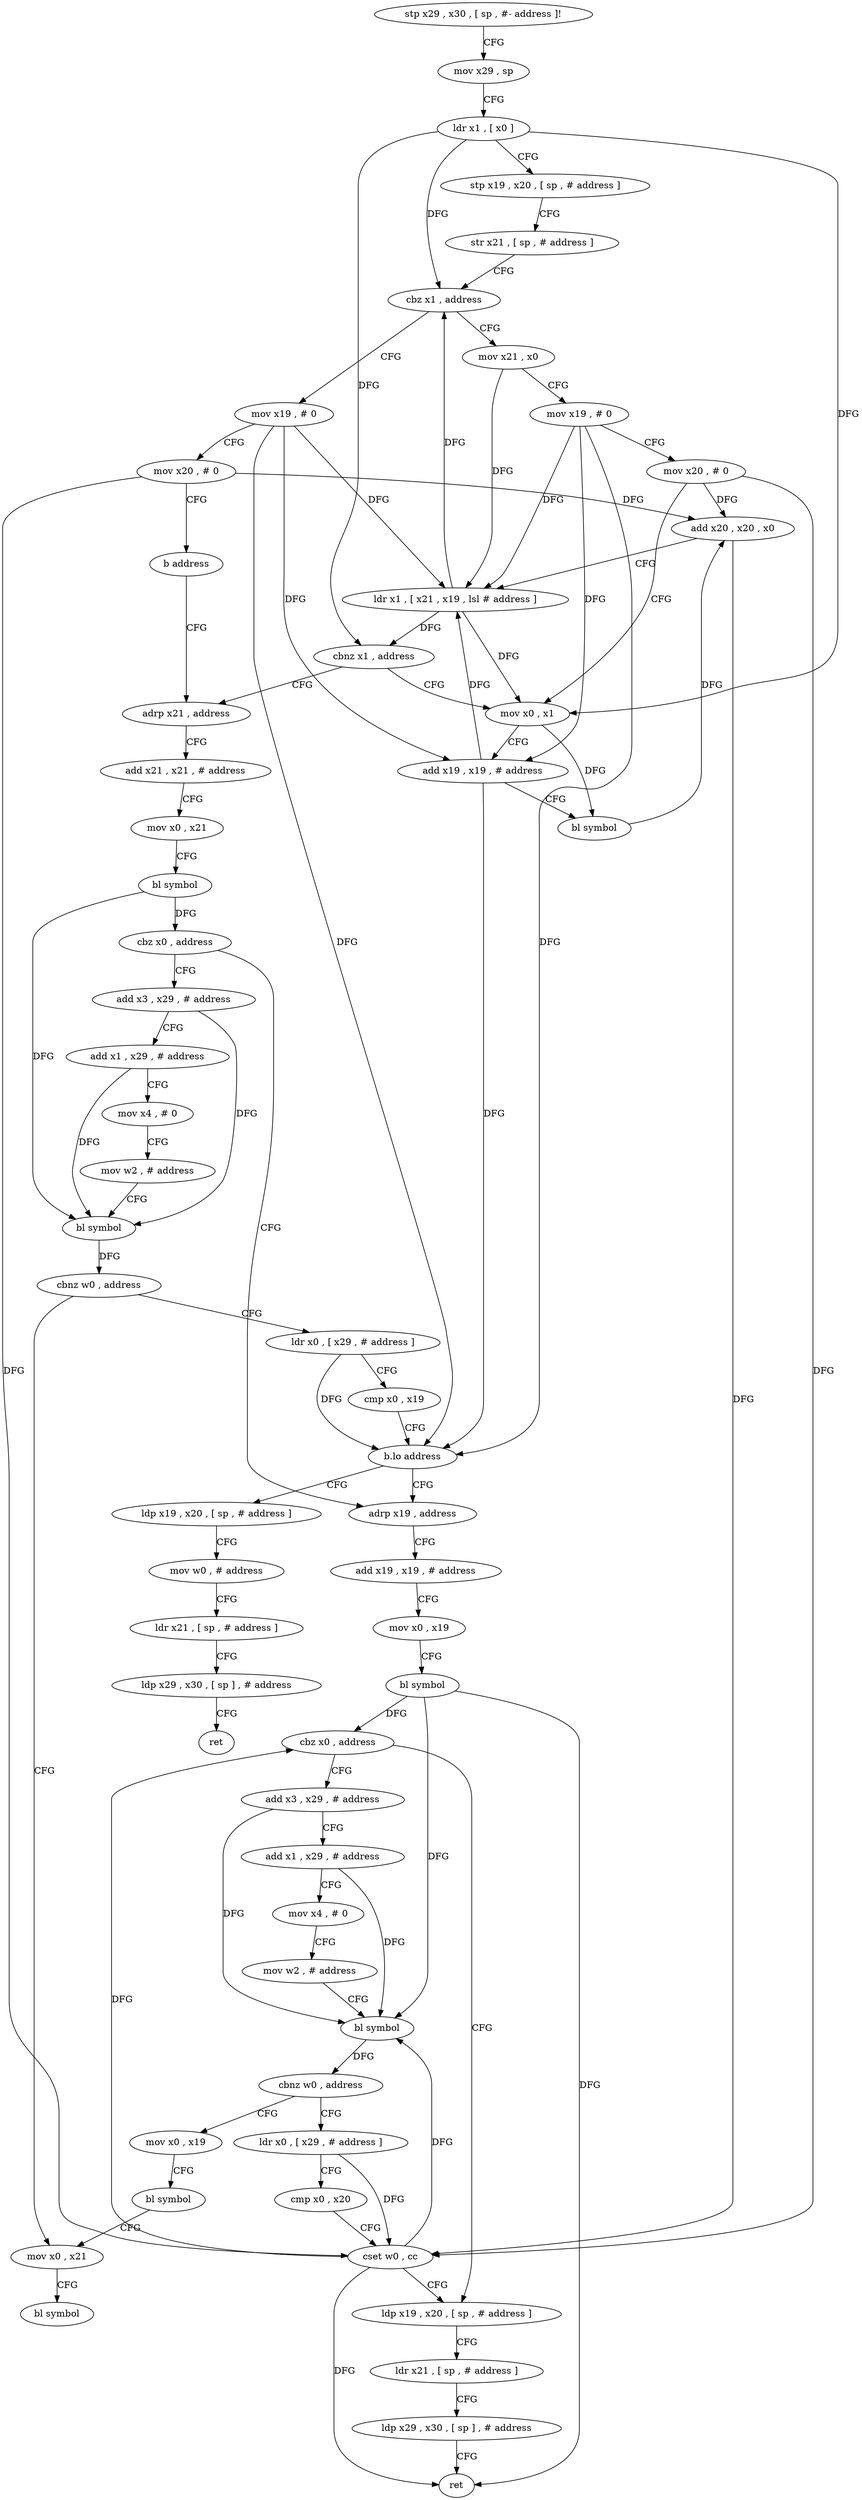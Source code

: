 digraph "func" {
"4216512" [label = "stp x29 , x30 , [ sp , #- address ]!" ]
"4216516" [label = "mov x29 , sp" ]
"4216520" [label = "ldr x1 , [ x0 ]" ]
"4216524" [label = "stp x19 , x20 , [ sp , # address ]" ]
"4216528" [label = "str x21 , [ sp , # address ]" ]
"4216532" [label = "cbz x1 , address" ]
"4216724" [label = "mov x19 , # 0" ]
"4216536" [label = "mov x21 , x0" ]
"4216728" [label = "mov x20 , # 0" ]
"4216732" [label = "b address" ]
"4216572" [label = "adrp x21 , address" ]
"4216540" [label = "mov x19 , # 0" ]
"4216544" [label = "mov x20 , # 0" ]
"4216548" [label = "mov x0 , x1" ]
"4216576" [label = "add x21 , x21 , # address" ]
"4216580" [label = "mov x0 , x21" ]
"4216584" [label = "bl symbol" ]
"4216588" [label = "cbz x0 , address" ]
"4216628" [label = "adrp x19 , address" ]
"4216592" [label = "add x3 , x29 , # address" ]
"4216552" [label = "add x19 , x19 , # address" ]
"4216556" [label = "bl symbol" ]
"4216560" [label = "add x20 , x20 , x0" ]
"4216564" [label = "ldr x1 , [ x21 , x19 , lsl # address ]" ]
"4216568" [label = "cbnz x1 , address" ]
"4216632" [label = "add x19 , x19 , # address" ]
"4216636" [label = "mov x0 , x19" ]
"4216640" [label = "bl symbol" ]
"4216644" [label = "cbz x0 , address" ]
"4216684" [label = "ldp x19 , x20 , [ sp , # address ]" ]
"4216648" [label = "add x3 , x29 , # address" ]
"4216596" [label = "add x1 , x29 , # address" ]
"4216600" [label = "mov x4 , # 0" ]
"4216604" [label = "mov w2 , # address" ]
"4216608" [label = "bl symbol" ]
"4216612" [label = "cbnz w0 , address" ]
"4216744" [label = "mov x0 , x21" ]
"4216616" [label = "ldr x0 , [ x29 , # address ]" ]
"4216688" [label = "ldr x21 , [ sp , # address ]" ]
"4216692" [label = "ldp x29 , x30 , [ sp ] , # address" ]
"4216696" [label = "ret" ]
"4216652" [label = "add x1 , x29 , # address" ]
"4216656" [label = "mov x4 , # 0" ]
"4216660" [label = "mov w2 , # address" ]
"4216664" [label = "bl symbol" ]
"4216668" [label = "cbnz w0 , address" ]
"4216736" [label = "mov x0 , x19" ]
"4216672" [label = "ldr x0 , [ x29 , # address ]" ]
"4216748" [label = "bl symbol" ]
"4216620" [label = "cmp x0 , x19" ]
"4216624" [label = "b.lo address" ]
"4216704" [label = "ldp x19 , x20 , [ sp , # address ]" ]
"4216740" [label = "bl symbol" ]
"4216676" [label = "cmp x0 , x20" ]
"4216680" [label = "cset w0 , cc" ]
"4216708" [label = "mov w0 , # address" ]
"4216712" [label = "ldr x21 , [ sp , # address ]" ]
"4216716" [label = "ldp x29 , x30 , [ sp ] , # address" ]
"4216720" [label = "ret" ]
"4216512" -> "4216516" [ label = "CFG" ]
"4216516" -> "4216520" [ label = "CFG" ]
"4216520" -> "4216524" [ label = "CFG" ]
"4216520" -> "4216532" [ label = "DFG" ]
"4216520" -> "4216548" [ label = "DFG" ]
"4216520" -> "4216568" [ label = "DFG" ]
"4216524" -> "4216528" [ label = "CFG" ]
"4216528" -> "4216532" [ label = "CFG" ]
"4216532" -> "4216724" [ label = "CFG" ]
"4216532" -> "4216536" [ label = "CFG" ]
"4216724" -> "4216728" [ label = "CFG" ]
"4216724" -> "4216552" [ label = "DFG" ]
"4216724" -> "4216564" [ label = "DFG" ]
"4216724" -> "4216624" [ label = "DFG" ]
"4216536" -> "4216540" [ label = "CFG" ]
"4216536" -> "4216564" [ label = "DFG" ]
"4216728" -> "4216732" [ label = "CFG" ]
"4216728" -> "4216560" [ label = "DFG" ]
"4216728" -> "4216680" [ label = "DFG" ]
"4216732" -> "4216572" [ label = "CFG" ]
"4216572" -> "4216576" [ label = "CFG" ]
"4216540" -> "4216544" [ label = "CFG" ]
"4216540" -> "4216552" [ label = "DFG" ]
"4216540" -> "4216564" [ label = "DFG" ]
"4216540" -> "4216624" [ label = "DFG" ]
"4216544" -> "4216548" [ label = "CFG" ]
"4216544" -> "4216560" [ label = "DFG" ]
"4216544" -> "4216680" [ label = "DFG" ]
"4216548" -> "4216552" [ label = "CFG" ]
"4216548" -> "4216556" [ label = "DFG" ]
"4216576" -> "4216580" [ label = "CFG" ]
"4216580" -> "4216584" [ label = "CFG" ]
"4216584" -> "4216588" [ label = "DFG" ]
"4216584" -> "4216608" [ label = "DFG" ]
"4216588" -> "4216628" [ label = "CFG" ]
"4216588" -> "4216592" [ label = "CFG" ]
"4216628" -> "4216632" [ label = "CFG" ]
"4216592" -> "4216596" [ label = "CFG" ]
"4216592" -> "4216608" [ label = "DFG" ]
"4216552" -> "4216556" [ label = "CFG" ]
"4216552" -> "4216564" [ label = "DFG" ]
"4216552" -> "4216624" [ label = "DFG" ]
"4216556" -> "4216560" [ label = "DFG" ]
"4216560" -> "4216564" [ label = "CFG" ]
"4216560" -> "4216680" [ label = "DFG" ]
"4216564" -> "4216568" [ label = "DFG" ]
"4216564" -> "4216532" [ label = "DFG" ]
"4216564" -> "4216548" [ label = "DFG" ]
"4216568" -> "4216548" [ label = "CFG" ]
"4216568" -> "4216572" [ label = "CFG" ]
"4216632" -> "4216636" [ label = "CFG" ]
"4216636" -> "4216640" [ label = "CFG" ]
"4216640" -> "4216644" [ label = "DFG" ]
"4216640" -> "4216696" [ label = "DFG" ]
"4216640" -> "4216664" [ label = "DFG" ]
"4216644" -> "4216684" [ label = "CFG" ]
"4216644" -> "4216648" [ label = "CFG" ]
"4216684" -> "4216688" [ label = "CFG" ]
"4216648" -> "4216652" [ label = "CFG" ]
"4216648" -> "4216664" [ label = "DFG" ]
"4216596" -> "4216600" [ label = "CFG" ]
"4216596" -> "4216608" [ label = "DFG" ]
"4216600" -> "4216604" [ label = "CFG" ]
"4216604" -> "4216608" [ label = "CFG" ]
"4216608" -> "4216612" [ label = "DFG" ]
"4216612" -> "4216744" [ label = "CFG" ]
"4216612" -> "4216616" [ label = "CFG" ]
"4216744" -> "4216748" [ label = "CFG" ]
"4216616" -> "4216620" [ label = "CFG" ]
"4216616" -> "4216624" [ label = "DFG" ]
"4216688" -> "4216692" [ label = "CFG" ]
"4216692" -> "4216696" [ label = "CFG" ]
"4216652" -> "4216656" [ label = "CFG" ]
"4216652" -> "4216664" [ label = "DFG" ]
"4216656" -> "4216660" [ label = "CFG" ]
"4216660" -> "4216664" [ label = "CFG" ]
"4216664" -> "4216668" [ label = "DFG" ]
"4216668" -> "4216736" [ label = "CFG" ]
"4216668" -> "4216672" [ label = "CFG" ]
"4216736" -> "4216740" [ label = "CFG" ]
"4216672" -> "4216676" [ label = "CFG" ]
"4216672" -> "4216680" [ label = "DFG" ]
"4216620" -> "4216624" [ label = "CFG" ]
"4216624" -> "4216704" [ label = "CFG" ]
"4216624" -> "4216628" [ label = "CFG" ]
"4216704" -> "4216708" [ label = "CFG" ]
"4216740" -> "4216744" [ label = "CFG" ]
"4216676" -> "4216680" [ label = "CFG" ]
"4216680" -> "4216684" [ label = "CFG" ]
"4216680" -> "4216644" [ label = "DFG" ]
"4216680" -> "4216696" [ label = "DFG" ]
"4216680" -> "4216664" [ label = "DFG" ]
"4216708" -> "4216712" [ label = "CFG" ]
"4216712" -> "4216716" [ label = "CFG" ]
"4216716" -> "4216720" [ label = "CFG" ]
}
